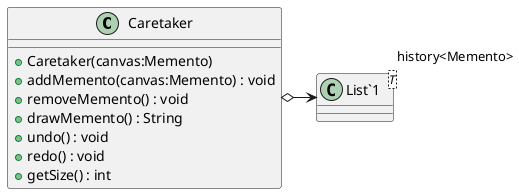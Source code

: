@startuml
class Caretaker {
    + Caretaker(canvas:Memento)
    + addMemento(canvas:Memento) : void
    + removeMemento() : void
    + drawMemento() : String
    + undo() : void
    + redo() : void
    + getSize() : int
}
class "List`1"<T> {
}
Caretaker o-> "history<Memento>" "List`1"
@enduml
